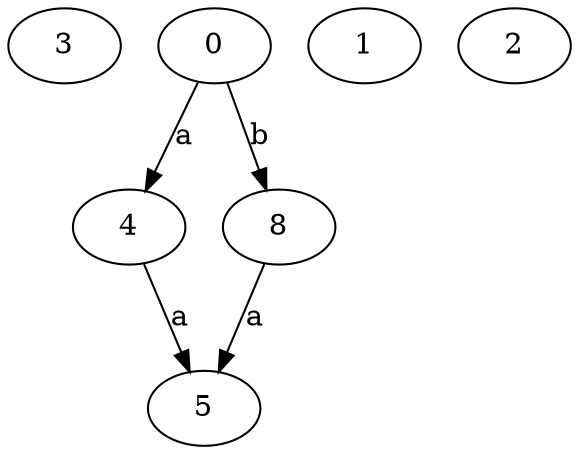 strict digraph  {
3;
4;
5;
0;
1;
2;
8;
4 -> 5  [label=a];
0 -> 4  [label=a];
0 -> 8  [label=b];
8 -> 5  [label=a];
}
